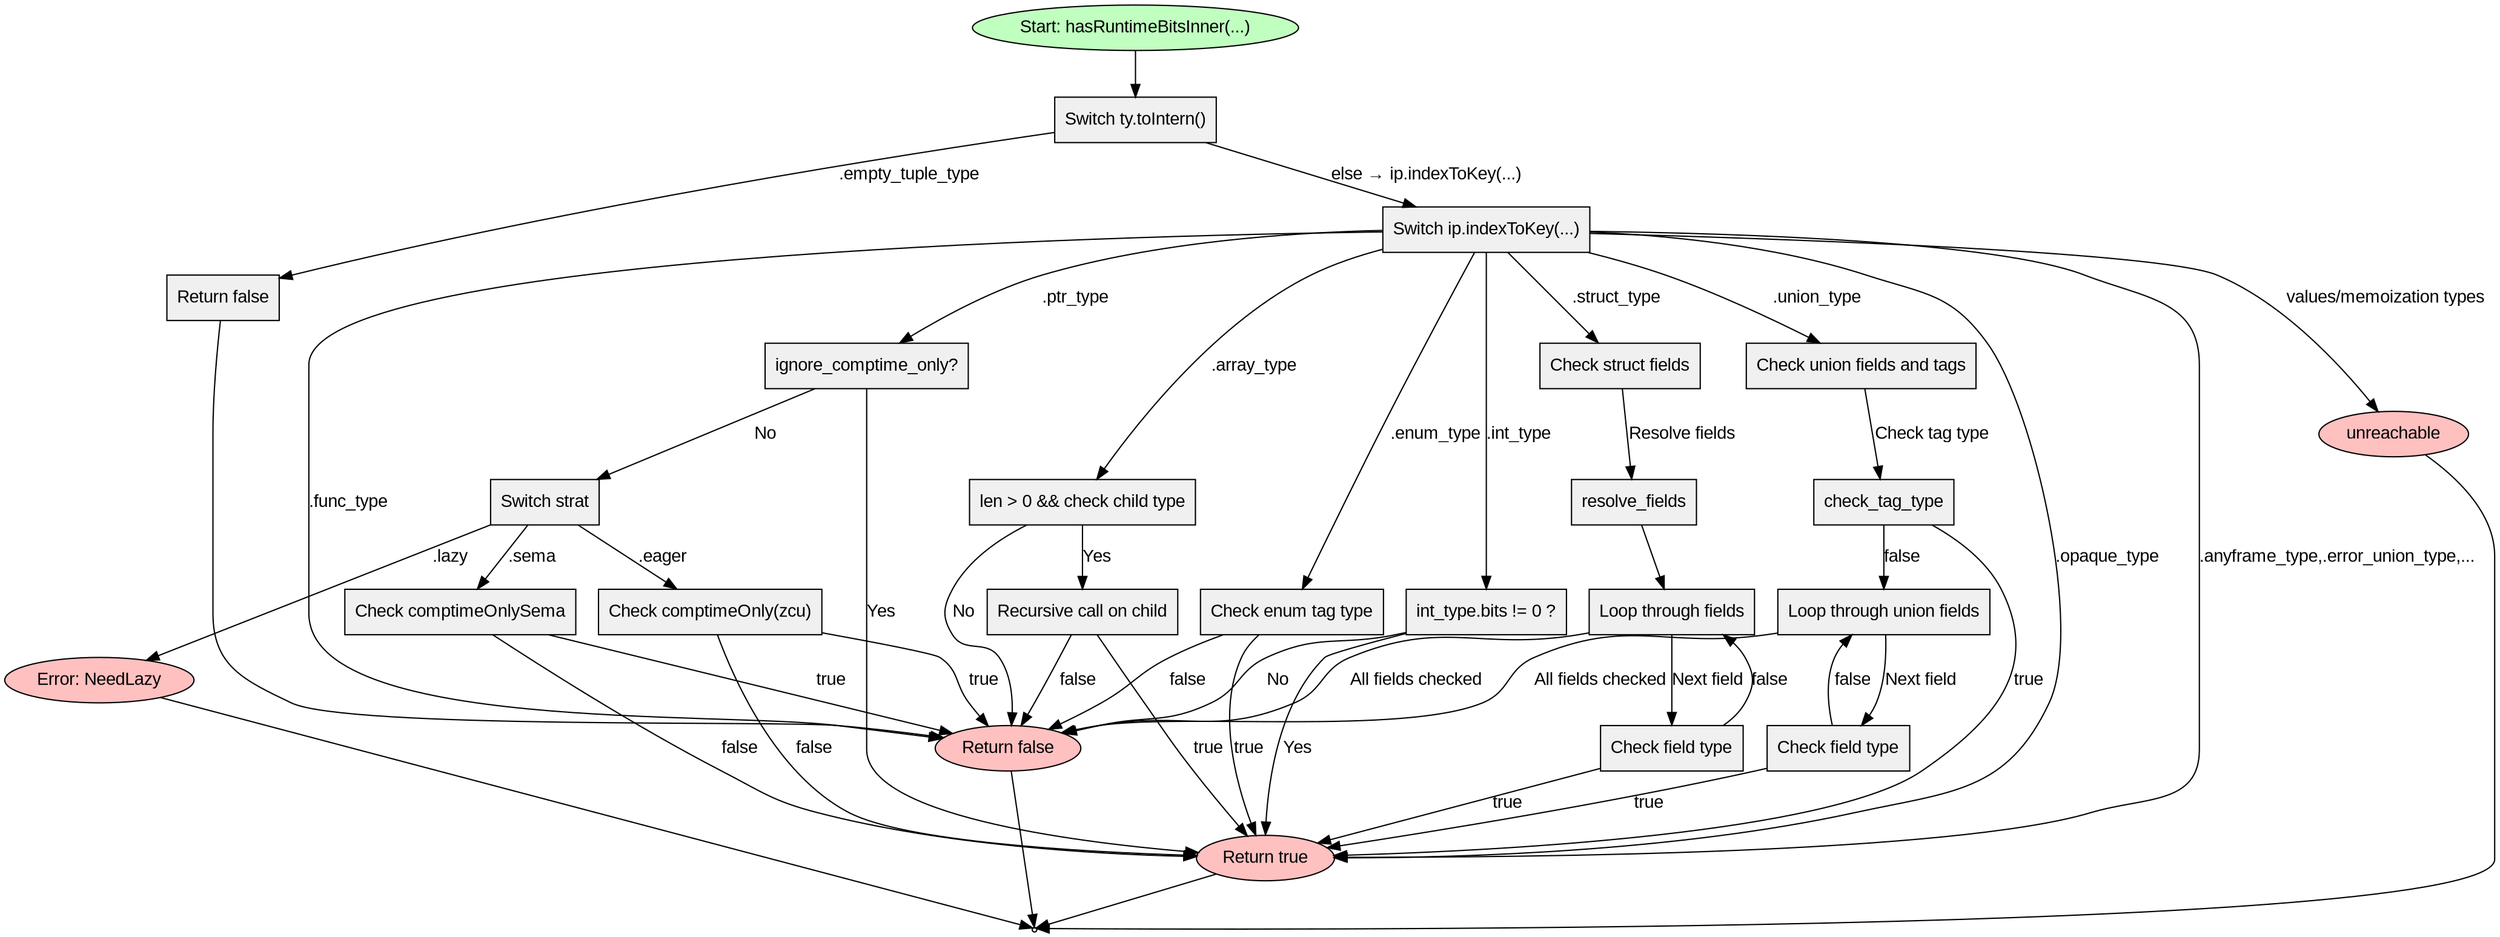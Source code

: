 
digraph hasRuntimeBitsInner {
    graph [fontname="Arial", rankdir=TB];
    node [fontname="Arial", shape=rectangle, style=filled, fillcolor="#f0f0f0"];
    edge [fontname="Arial"];

    start [label="Start: hasRuntimeBitsInner(...)", shape=ellipse, fillcolor="#c0ffc0"];
    end_true [label="Return true", shape=ellipse, fillcolor="#ffc0c0"];
    end_false [label="Return false", shape=ellipse, fillcolor="#ffc0c0"];
    error_needed [label="Error: NeedLazy", shape=ellipse, fillcolor="#ffc0c0"];

    // Main switch structure
    start -> switch_ty_intern;
    switch_ty_intern [label="Switch ty.toIntern()"];

    // Empty tuple case
    switch_ty_intern -> case_empty_tuple [label=".empty_tuple_type"];
    case_empty_tuple [label="Return false"];
    case_empty_tuple -> end_false;

    // Other cases branch
    switch_ty_intern -> switch_ip_key [label="else → ip.indexToKey(...)"];

    // IP key switch structure
    switch_ip_key [label="Switch ip.indexToKey(...)"];

    // Int type
    switch_ip_key -> case_int_type [label=".int_type"];
    case_int_type [label="int_type.bits != 0 ?"];
    case_int_type -> end_true [label="Yes"];
    case_int_type -> end_false [label="No"];

    // Pointer type logic
    switch_ip_key -> case_ptr_type [label=".ptr_type"];
    case_ptr_type [label="ignore_comptime_only?"];
    case_ptr_type -> end_true [label="Yes"];
    case_ptr_type -> switch_strat_ptr [label="No"];
    switch_strat_ptr [label="Switch strat"];
    switch_strat_ptr -> sema_ptr [label=".sema"];
    sema_ptr [label="Check comptimeOnlySema"];
    sema_ptr -> end_true [label="false"];
    sema_ptr -> end_false [label="true"];
    switch_strat_ptr -> eager_ptr [label=".eager"];
    eager_ptr [label="Check comptimeOnly(zcu)"];
    eager_ptr -> end_true [label="false"];
    eager_ptr -> end_false [label="true"];
    switch_strat_ptr -> error_needed [label=".lazy"];

    // Array type logic
    switch_ip_key -> case_array_type [label=".array_type"];
    case_array_type [label="len > 0 && check child type"];
    case_array_type -> check_child_array [label="Yes"];
    check_child_array [label="Recursive call on child"];
    check_child_array -> end_true [label="true"];
    check_child_array -> end_false [label="false"];
    case_array_type -> end_false [label="No"];

    // Struct type logic
    switch_ip_key -> case_struct_type [label=".struct_type"];
    case_struct_type [label="Check struct fields"];
    case_struct_type -> resolve_fields [label="Resolve fields"];
    resolve_fields -> loop_fields;
    loop_fields [label="Loop through fields"];
    loop_fields -> field_has_bits [label="Next field"];
    field_has_bits [label="Check field type"];
    field_has_bits -> end_true [label="true"];
    field_has_bits -> loop_fields [label="false"];
    loop_fields -> end_false [label="All fields checked"];

    // Union type logic
    switch_ip_key -> case_union_type [label=".union_type"];
    case_union_type [label="Check union fields and tags"];
    case_union_type -> check_tag_type [label="Check tag type"];
    check_tag_type -> end_true [label="true"];
    check_tag_type -> loop_union_fields [label="false"];
    loop_union_fields [label="Loop through union fields"];
    loop_union_fields -> check_union_field [label="Next field"];
    check_union_field [label="Check field type"];
    check_union_field -> end_true [label="true"];
    check_union_field -> loop_union_fields [label="false"];
    loop_union_fields -> end_false [label="All fields checked"];

    // Error cases and other types
    switch_ip_key -> end_true [label=".anyframe_type,.error_union_type,..."];
    switch_ip_key -> end_false [label=".func_type"];
    switch_ip_key -> end_true [label=".opaque_type"];
    switch_ip_key -> check_enum_tag [label=".enum_type"];
    check_enum_tag [label="Check enum tag type"];
    check_enum_tag -> end_true [label="true"];
    check_enum_tag -> end_false [label="false"];

    // Unreachable cases
    switch_ip_key -> unreachable [label="values/memoization types"];
    unreachable [label="unreachable", shape=ellipse, fillcolor="#ffc0c0"];

    // Connect all end nodes
    end_true -> end;
    end_false -> end;
    error_needed -> end;
    unreachable -> end;
    end [shape=point];
}

